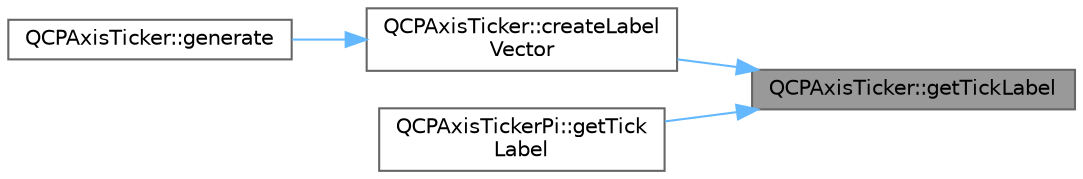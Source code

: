 digraph "QCPAxisTicker::getTickLabel"
{
 // LATEX_PDF_SIZE
  bgcolor="transparent";
  edge [fontname=Helvetica,fontsize=10,labelfontname=Helvetica,labelfontsize=10];
  node [fontname=Helvetica,fontsize=10,shape=box,height=0.2,width=0.4];
  rankdir="RL";
  Node1 [label="QCPAxisTicker::getTickLabel",height=0.2,width=0.4,color="gray40", fillcolor="grey60", style="filled", fontcolor="black",tooltip=" "];
  Node1 -> Node2 [dir="back",color="steelblue1",style="solid"];
  Node2 [label="QCPAxisTicker::createLabel\lVector",height=0.2,width=0.4,color="grey40", fillcolor="white", style="filled",URL="$class_q_c_p_axis_ticker.html#a804050e408f37a0b9770c6654ebe6aa7",tooltip=" "];
  Node2 -> Node3 [dir="back",color="steelblue1",style="solid"];
  Node3 [label="QCPAxisTicker::generate",height=0.2,width=0.4,color="grey40", fillcolor="white", style="filled",URL="$class_q_c_p_axis_ticker.html#aefbd11725678ca824add8cf926cbc856",tooltip=" "];
  Node1 -> Node4 [dir="back",color="steelblue1",style="solid"];
  Node4 [label="QCPAxisTickerPi::getTick\lLabel",height=0.2,width=0.4,color="grey40", fillcolor="white", style="filled",URL="$class_q_c_p_axis_ticker_pi.html#a9a087d931d4344b8a91d5cecceff7109",tooltip=" "];
}
